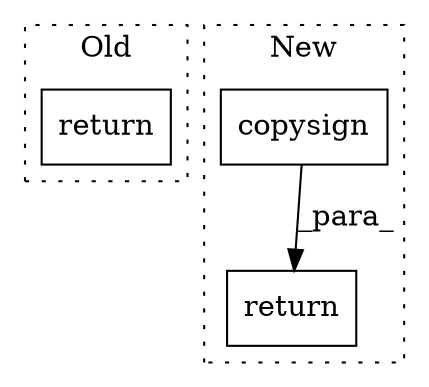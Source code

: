 digraph G {
subgraph cluster0 {
1 [label="return" a="41" s="27199" l="7" shape="box"];
label = "Old";
style="dotted";
}
subgraph cluster1 {
2 [label="copysign" a="32" s="27309,27327" l="9,1" shape="box"];
3 [label="return" a="41" s="27296" l="7" shape="box"];
label = "New";
style="dotted";
}
2 -> 3 [label="_para_"];
}